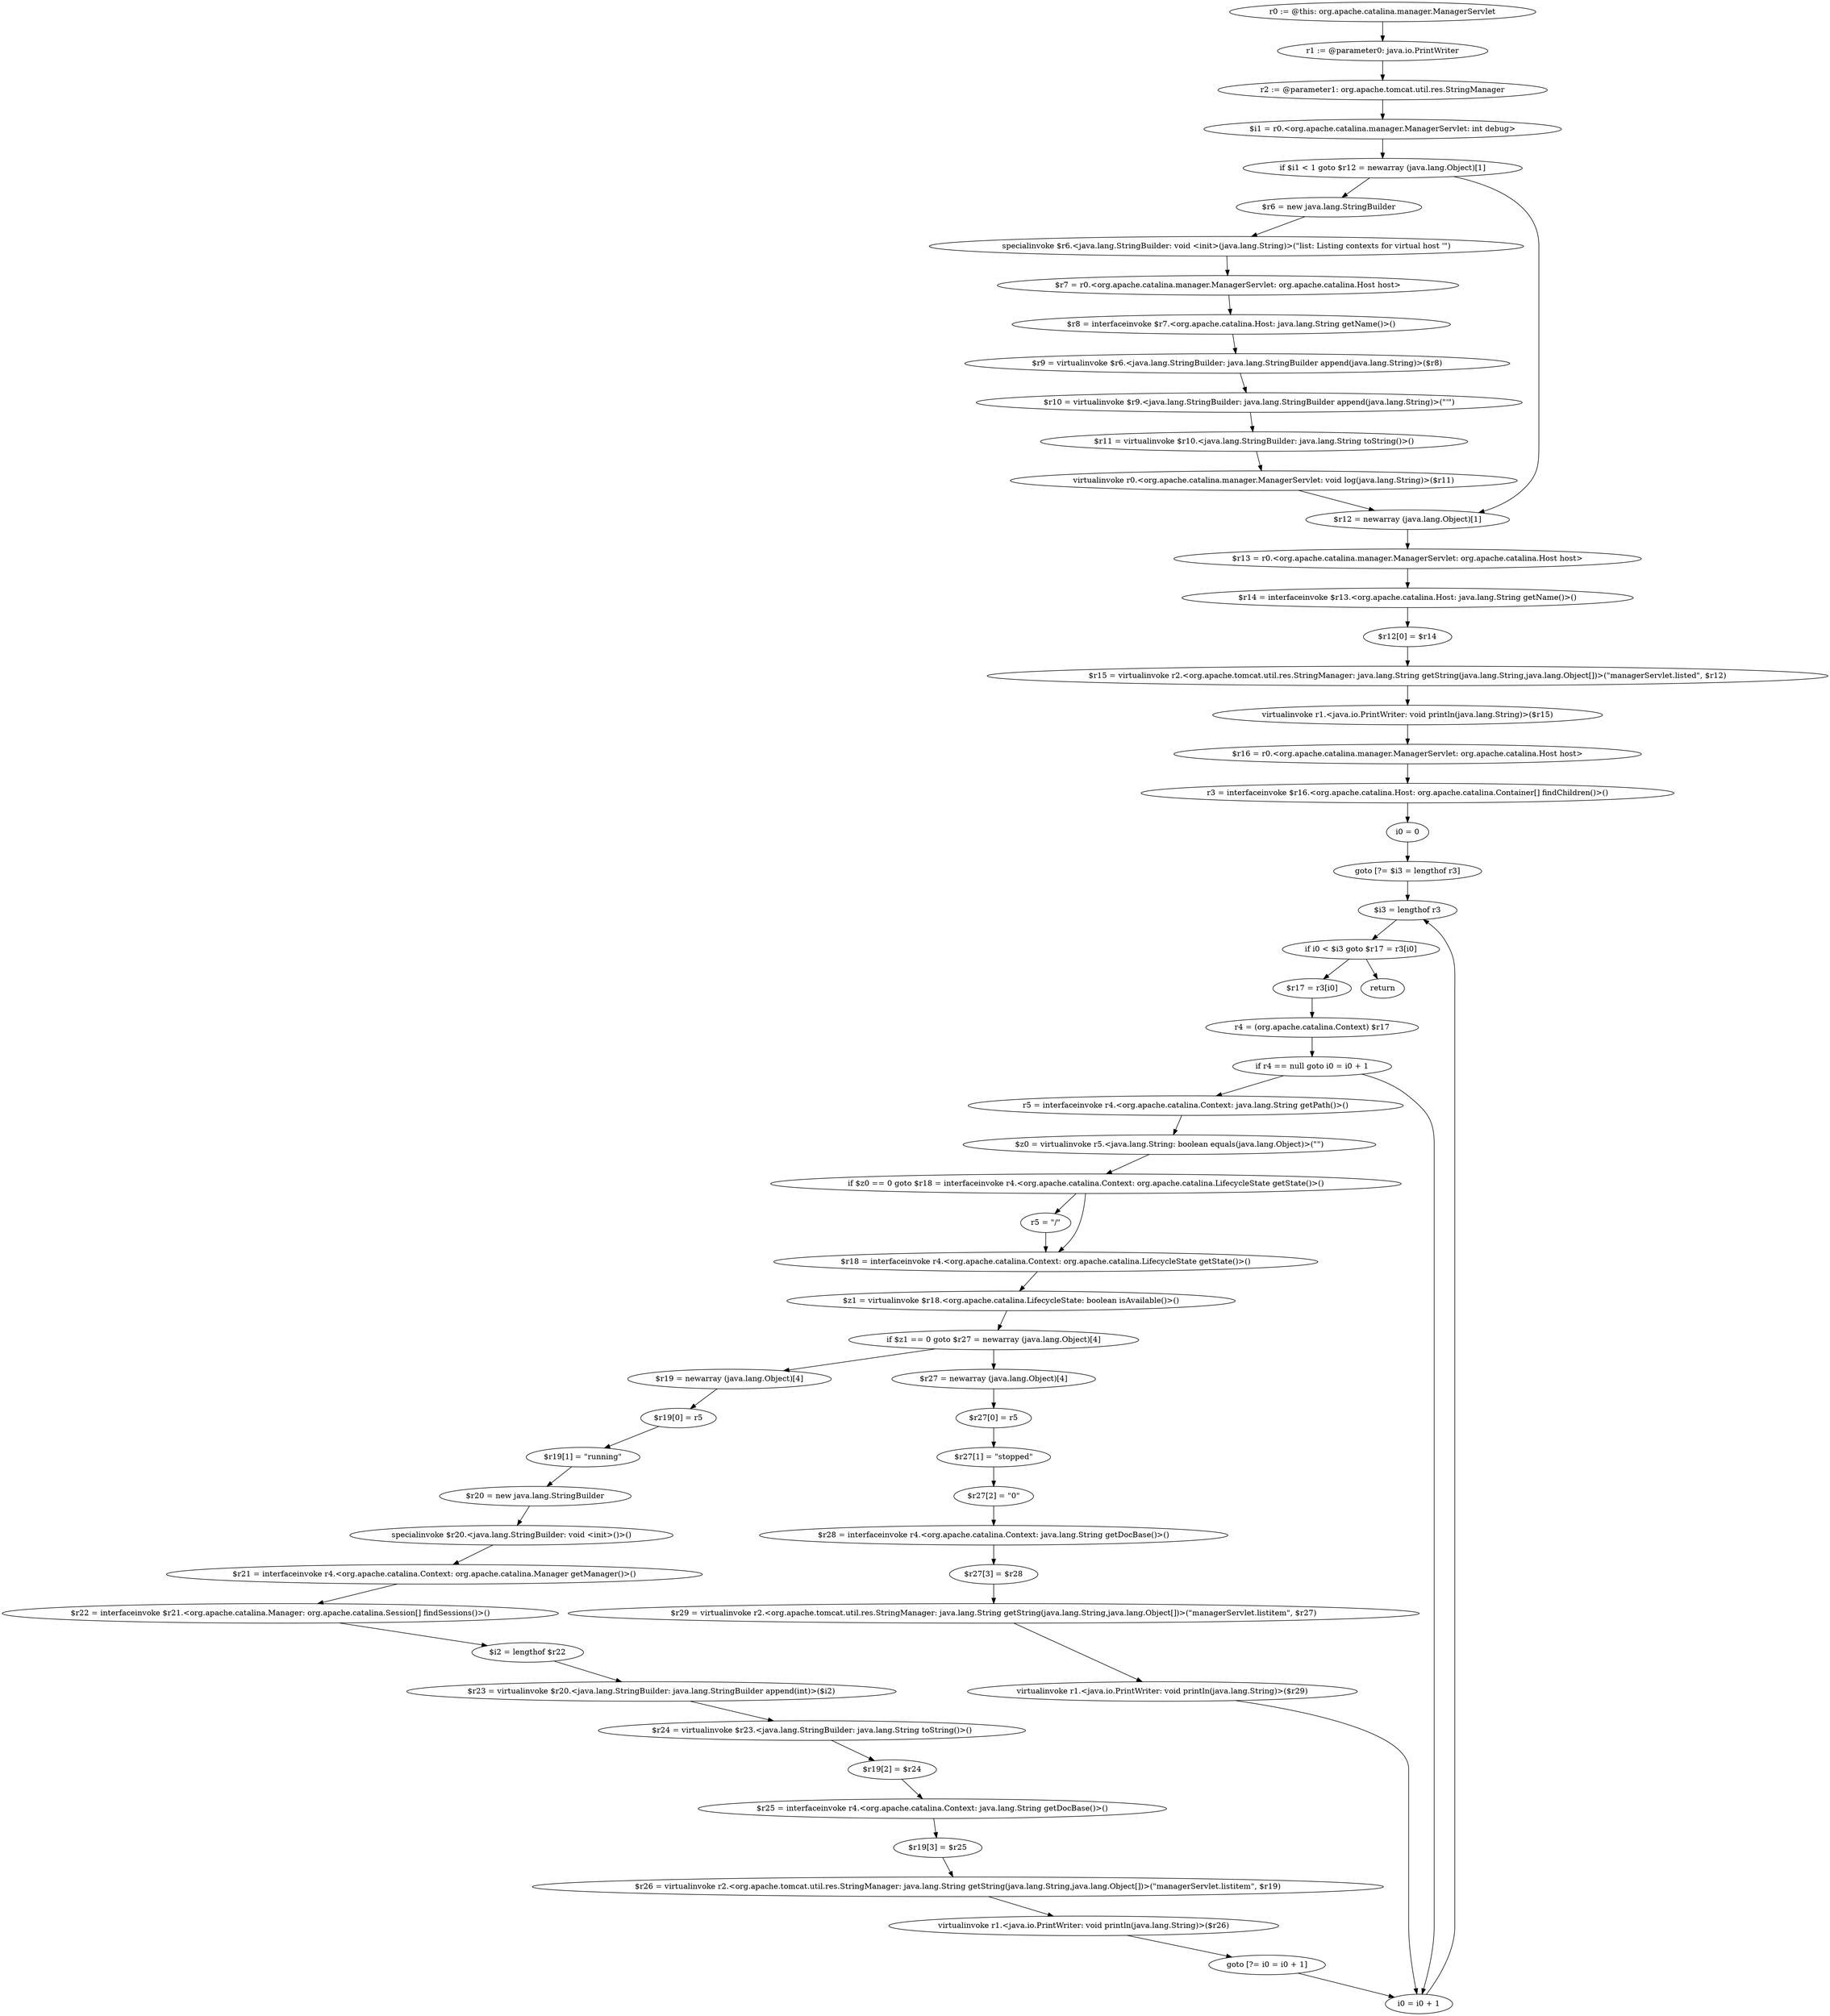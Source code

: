 digraph "call-graph" {
    "r0 := @this: org.apache.catalina.manager.ManagerServlet"
    "r1 := @parameter0: java.io.PrintWriter"
    "r0 := @this: org.apache.catalina.manager.ManagerServlet"->"r1 := @parameter0: java.io.PrintWriter";
    "r2 := @parameter1: org.apache.tomcat.util.res.StringManager"
    "r1 := @parameter0: java.io.PrintWriter"->"r2 := @parameter1: org.apache.tomcat.util.res.StringManager";
    "$i1 = r0.<org.apache.catalina.manager.ManagerServlet: int debug>"
    "r2 := @parameter1: org.apache.tomcat.util.res.StringManager"->"$i1 = r0.<org.apache.catalina.manager.ManagerServlet: int debug>";
    "if $i1 < 1 goto $r12 = newarray (java.lang.Object)[1]"
    "$i1 = r0.<org.apache.catalina.manager.ManagerServlet: int debug>"->"if $i1 < 1 goto $r12 = newarray (java.lang.Object)[1]";
    "$r6 = new java.lang.StringBuilder"
    "if $i1 < 1 goto $r12 = newarray (java.lang.Object)[1]"->"$r6 = new java.lang.StringBuilder";
    "$r12 = newarray (java.lang.Object)[1]"
    "if $i1 < 1 goto $r12 = newarray (java.lang.Object)[1]"->"$r12 = newarray (java.lang.Object)[1]";
    "specialinvoke $r6.<java.lang.StringBuilder: void <init>(java.lang.String)>(\"list: Listing contexts for virtual host \'\")"
    "$r6 = new java.lang.StringBuilder"->"specialinvoke $r6.<java.lang.StringBuilder: void <init>(java.lang.String)>(\"list: Listing contexts for virtual host \'\")";
    "$r7 = r0.<org.apache.catalina.manager.ManagerServlet: org.apache.catalina.Host host>"
    "specialinvoke $r6.<java.lang.StringBuilder: void <init>(java.lang.String)>(\"list: Listing contexts for virtual host \'\")"->"$r7 = r0.<org.apache.catalina.manager.ManagerServlet: org.apache.catalina.Host host>";
    "$r8 = interfaceinvoke $r7.<org.apache.catalina.Host: java.lang.String getName()>()"
    "$r7 = r0.<org.apache.catalina.manager.ManagerServlet: org.apache.catalina.Host host>"->"$r8 = interfaceinvoke $r7.<org.apache.catalina.Host: java.lang.String getName()>()";
    "$r9 = virtualinvoke $r6.<java.lang.StringBuilder: java.lang.StringBuilder append(java.lang.String)>($r8)"
    "$r8 = interfaceinvoke $r7.<org.apache.catalina.Host: java.lang.String getName()>()"->"$r9 = virtualinvoke $r6.<java.lang.StringBuilder: java.lang.StringBuilder append(java.lang.String)>($r8)";
    "$r10 = virtualinvoke $r9.<java.lang.StringBuilder: java.lang.StringBuilder append(java.lang.String)>(\"\'\")"
    "$r9 = virtualinvoke $r6.<java.lang.StringBuilder: java.lang.StringBuilder append(java.lang.String)>($r8)"->"$r10 = virtualinvoke $r9.<java.lang.StringBuilder: java.lang.StringBuilder append(java.lang.String)>(\"\'\")";
    "$r11 = virtualinvoke $r10.<java.lang.StringBuilder: java.lang.String toString()>()"
    "$r10 = virtualinvoke $r9.<java.lang.StringBuilder: java.lang.StringBuilder append(java.lang.String)>(\"\'\")"->"$r11 = virtualinvoke $r10.<java.lang.StringBuilder: java.lang.String toString()>()";
    "virtualinvoke r0.<org.apache.catalina.manager.ManagerServlet: void log(java.lang.String)>($r11)"
    "$r11 = virtualinvoke $r10.<java.lang.StringBuilder: java.lang.String toString()>()"->"virtualinvoke r0.<org.apache.catalina.manager.ManagerServlet: void log(java.lang.String)>($r11)";
    "virtualinvoke r0.<org.apache.catalina.manager.ManagerServlet: void log(java.lang.String)>($r11)"->"$r12 = newarray (java.lang.Object)[1]";
    "$r13 = r0.<org.apache.catalina.manager.ManagerServlet: org.apache.catalina.Host host>"
    "$r12 = newarray (java.lang.Object)[1]"->"$r13 = r0.<org.apache.catalina.manager.ManagerServlet: org.apache.catalina.Host host>";
    "$r14 = interfaceinvoke $r13.<org.apache.catalina.Host: java.lang.String getName()>()"
    "$r13 = r0.<org.apache.catalina.manager.ManagerServlet: org.apache.catalina.Host host>"->"$r14 = interfaceinvoke $r13.<org.apache.catalina.Host: java.lang.String getName()>()";
    "$r12[0] = $r14"
    "$r14 = interfaceinvoke $r13.<org.apache.catalina.Host: java.lang.String getName()>()"->"$r12[0] = $r14";
    "$r15 = virtualinvoke r2.<org.apache.tomcat.util.res.StringManager: java.lang.String getString(java.lang.String,java.lang.Object[])>(\"managerServlet.listed\", $r12)"
    "$r12[0] = $r14"->"$r15 = virtualinvoke r2.<org.apache.tomcat.util.res.StringManager: java.lang.String getString(java.lang.String,java.lang.Object[])>(\"managerServlet.listed\", $r12)";
    "virtualinvoke r1.<java.io.PrintWriter: void println(java.lang.String)>($r15)"
    "$r15 = virtualinvoke r2.<org.apache.tomcat.util.res.StringManager: java.lang.String getString(java.lang.String,java.lang.Object[])>(\"managerServlet.listed\", $r12)"->"virtualinvoke r1.<java.io.PrintWriter: void println(java.lang.String)>($r15)";
    "$r16 = r0.<org.apache.catalina.manager.ManagerServlet: org.apache.catalina.Host host>"
    "virtualinvoke r1.<java.io.PrintWriter: void println(java.lang.String)>($r15)"->"$r16 = r0.<org.apache.catalina.manager.ManagerServlet: org.apache.catalina.Host host>";
    "r3 = interfaceinvoke $r16.<org.apache.catalina.Host: org.apache.catalina.Container[] findChildren()>()"
    "$r16 = r0.<org.apache.catalina.manager.ManagerServlet: org.apache.catalina.Host host>"->"r3 = interfaceinvoke $r16.<org.apache.catalina.Host: org.apache.catalina.Container[] findChildren()>()";
    "i0 = 0"
    "r3 = interfaceinvoke $r16.<org.apache.catalina.Host: org.apache.catalina.Container[] findChildren()>()"->"i0 = 0";
    "goto [?= $i3 = lengthof r3]"
    "i0 = 0"->"goto [?= $i3 = lengthof r3]";
    "$i3 = lengthof r3"
    "goto [?= $i3 = lengthof r3]"->"$i3 = lengthof r3";
    "$r17 = r3[i0]"
    "r4 = (org.apache.catalina.Context) $r17"
    "$r17 = r3[i0]"->"r4 = (org.apache.catalina.Context) $r17";
    "if r4 == null goto i0 = i0 + 1"
    "r4 = (org.apache.catalina.Context) $r17"->"if r4 == null goto i0 = i0 + 1";
    "r5 = interfaceinvoke r4.<org.apache.catalina.Context: java.lang.String getPath()>()"
    "if r4 == null goto i0 = i0 + 1"->"r5 = interfaceinvoke r4.<org.apache.catalina.Context: java.lang.String getPath()>()";
    "i0 = i0 + 1"
    "if r4 == null goto i0 = i0 + 1"->"i0 = i0 + 1";
    "$z0 = virtualinvoke r5.<java.lang.String: boolean equals(java.lang.Object)>(\"\")"
    "r5 = interfaceinvoke r4.<org.apache.catalina.Context: java.lang.String getPath()>()"->"$z0 = virtualinvoke r5.<java.lang.String: boolean equals(java.lang.Object)>(\"\")";
    "if $z0 == 0 goto $r18 = interfaceinvoke r4.<org.apache.catalina.Context: org.apache.catalina.LifecycleState getState()>()"
    "$z0 = virtualinvoke r5.<java.lang.String: boolean equals(java.lang.Object)>(\"\")"->"if $z0 == 0 goto $r18 = interfaceinvoke r4.<org.apache.catalina.Context: org.apache.catalina.LifecycleState getState()>()";
    "r5 = \"/\""
    "if $z0 == 0 goto $r18 = interfaceinvoke r4.<org.apache.catalina.Context: org.apache.catalina.LifecycleState getState()>()"->"r5 = \"/\"";
    "$r18 = interfaceinvoke r4.<org.apache.catalina.Context: org.apache.catalina.LifecycleState getState()>()"
    "if $z0 == 0 goto $r18 = interfaceinvoke r4.<org.apache.catalina.Context: org.apache.catalina.LifecycleState getState()>()"->"$r18 = interfaceinvoke r4.<org.apache.catalina.Context: org.apache.catalina.LifecycleState getState()>()";
    "r5 = \"/\""->"$r18 = interfaceinvoke r4.<org.apache.catalina.Context: org.apache.catalina.LifecycleState getState()>()";
    "$z1 = virtualinvoke $r18.<org.apache.catalina.LifecycleState: boolean isAvailable()>()"
    "$r18 = interfaceinvoke r4.<org.apache.catalina.Context: org.apache.catalina.LifecycleState getState()>()"->"$z1 = virtualinvoke $r18.<org.apache.catalina.LifecycleState: boolean isAvailable()>()";
    "if $z1 == 0 goto $r27 = newarray (java.lang.Object)[4]"
    "$z1 = virtualinvoke $r18.<org.apache.catalina.LifecycleState: boolean isAvailable()>()"->"if $z1 == 0 goto $r27 = newarray (java.lang.Object)[4]";
    "$r19 = newarray (java.lang.Object)[4]"
    "if $z1 == 0 goto $r27 = newarray (java.lang.Object)[4]"->"$r19 = newarray (java.lang.Object)[4]";
    "$r27 = newarray (java.lang.Object)[4]"
    "if $z1 == 0 goto $r27 = newarray (java.lang.Object)[4]"->"$r27 = newarray (java.lang.Object)[4]";
    "$r19[0] = r5"
    "$r19 = newarray (java.lang.Object)[4]"->"$r19[0] = r5";
    "$r19[1] = \"running\""
    "$r19[0] = r5"->"$r19[1] = \"running\"";
    "$r20 = new java.lang.StringBuilder"
    "$r19[1] = \"running\""->"$r20 = new java.lang.StringBuilder";
    "specialinvoke $r20.<java.lang.StringBuilder: void <init>()>()"
    "$r20 = new java.lang.StringBuilder"->"specialinvoke $r20.<java.lang.StringBuilder: void <init>()>()";
    "$r21 = interfaceinvoke r4.<org.apache.catalina.Context: org.apache.catalina.Manager getManager()>()"
    "specialinvoke $r20.<java.lang.StringBuilder: void <init>()>()"->"$r21 = interfaceinvoke r4.<org.apache.catalina.Context: org.apache.catalina.Manager getManager()>()";
    "$r22 = interfaceinvoke $r21.<org.apache.catalina.Manager: org.apache.catalina.Session[] findSessions()>()"
    "$r21 = interfaceinvoke r4.<org.apache.catalina.Context: org.apache.catalina.Manager getManager()>()"->"$r22 = interfaceinvoke $r21.<org.apache.catalina.Manager: org.apache.catalina.Session[] findSessions()>()";
    "$i2 = lengthof $r22"
    "$r22 = interfaceinvoke $r21.<org.apache.catalina.Manager: org.apache.catalina.Session[] findSessions()>()"->"$i2 = lengthof $r22";
    "$r23 = virtualinvoke $r20.<java.lang.StringBuilder: java.lang.StringBuilder append(int)>($i2)"
    "$i2 = lengthof $r22"->"$r23 = virtualinvoke $r20.<java.lang.StringBuilder: java.lang.StringBuilder append(int)>($i2)";
    "$r24 = virtualinvoke $r23.<java.lang.StringBuilder: java.lang.String toString()>()"
    "$r23 = virtualinvoke $r20.<java.lang.StringBuilder: java.lang.StringBuilder append(int)>($i2)"->"$r24 = virtualinvoke $r23.<java.lang.StringBuilder: java.lang.String toString()>()";
    "$r19[2] = $r24"
    "$r24 = virtualinvoke $r23.<java.lang.StringBuilder: java.lang.String toString()>()"->"$r19[2] = $r24";
    "$r25 = interfaceinvoke r4.<org.apache.catalina.Context: java.lang.String getDocBase()>()"
    "$r19[2] = $r24"->"$r25 = interfaceinvoke r4.<org.apache.catalina.Context: java.lang.String getDocBase()>()";
    "$r19[3] = $r25"
    "$r25 = interfaceinvoke r4.<org.apache.catalina.Context: java.lang.String getDocBase()>()"->"$r19[3] = $r25";
    "$r26 = virtualinvoke r2.<org.apache.tomcat.util.res.StringManager: java.lang.String getString(java.lang.String,java.lang.Object[])>(\"managerServlet.listitem\", $r19)"
    "$r19[3] = $r25"->"$r26 = virtualinvoke r2.<org.apache.tomcat.util.res.StringManager: java.lang.String getString(java.lang.String,java.lang.Object[])>(\"managerServlet.listitem\", $r19)";
    "virtualinvoke r1.<java.io.PrintWriter: void println(java.lang.String)>($r26)"
    "$r26 = virtualinvoke r2.<org.apache.tomcat.util.res.StringManager: java.lang.String getString(java.lang.String,java.lang.Object[])>(\"managerServlet.listitem\", $r19)"->"virtualinvoke r1.<java.io.PrintWriter: void println(java.lang.String)>($r26)";
    "goto [?= i0 = i0 + 1]"
    "virtualinvoke r1.<java.io.PrintWriter: void println(java.lang.String)>($r26)"->"goto [?= i0 = i0 + 1]";
    "goto [?= i0 = i0 + 1]"->"i0 = i0 + 1";
    "$r27[0] = r5"
    "$r27 = newarray (java.lang.Object)[4]"->"$r27[0] = r5";
    "$r27[1] = \"stopped\""
    "$r27[0] = r5"->"$r27[1] = \"stopped\"";
    "$r27[2] = \"0\""
    "$r27[1] = \"stopped\""->"$r27[2] = \"0\"";
    "$r28 = interfaceinvoke r4.<org.apache.catalina.Context: java.lang.String getDocBase()>()"
    "$r27[2] = \"0\""->"$r28 = interfaceinvoke r4.<org.apache.catalina.Context: java.lang.String getDocBase()>()";
    "$r27[3] = $r28"
    "$r28 = interfaceinvoke r4.<org.apache.catalina.Context: java.lang.String getDocBase()>()"->"$r27[3] = $r28";
    "$r29 = virtualinvoke r2.<org.apache.tomcat.util.res.StringManager: java.lang.String getString(java.lang.String,java.lang.Object[])>(\"managerServlet.listitem\", $r27)"
    "$r27[3] = $r28"->"$r29 = virtualinvoke r2.<org.apache.tomcat.util.res.StringManager: java.lang.String getString(java.lang.String,java.lang.Object[])>(\"managerServlet.listitem\", $r27)";
    "virtualinvoke r1.<java.io.PrintWriter: void println(java.lang.String)>($r29)"
    "$r29 = virtualinvoke r2.<org.apache.tomcat.util.res.StringManager: java.lang.String getString(java.lang.String,java.lang.Object[])>(\"managerServlet.listitem\", $r27)"->"virtualinvoke r1.<java.io.PrintWriter: void println(java.lang.String)>($r29)";
    "virtualinvoke r1.<java.io.PrintWriter: void println(java.lang.String)>($r29)"->"i0 = i0 + 1";
    "i0 = i0 + 1"->"$i3 = lengthof r3";
    "if i0 < $i3 goto $r17 = r3[i0]"
    "$i3 = lengthof r3"->"if i0 < $i3 goto $r17 = r3[i0]";
    "return"
    "if i0 < $i3 goto $r17 = r3[i0]"->"return";
    "if i0 < $i3 goto $r17 = r3[i0]"->"$r17 = r3[i0]";
}
